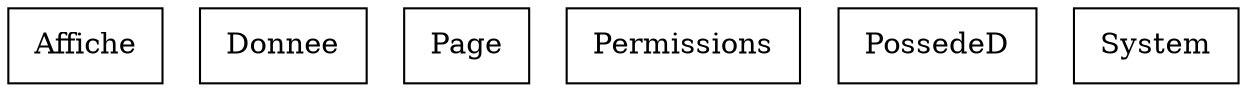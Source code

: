 digraph {
Affiche [ label=" Affiche " shape= box ]
Donnee [ label=" Donnee " shape= box ]
Page [ label=" Page " shape= box ]
Permissions [ label=" Permissions " shape= box ]
PossedeD [ label=" PossedeD " shape= box ]
System [ label=" System " shape= box ]

}
